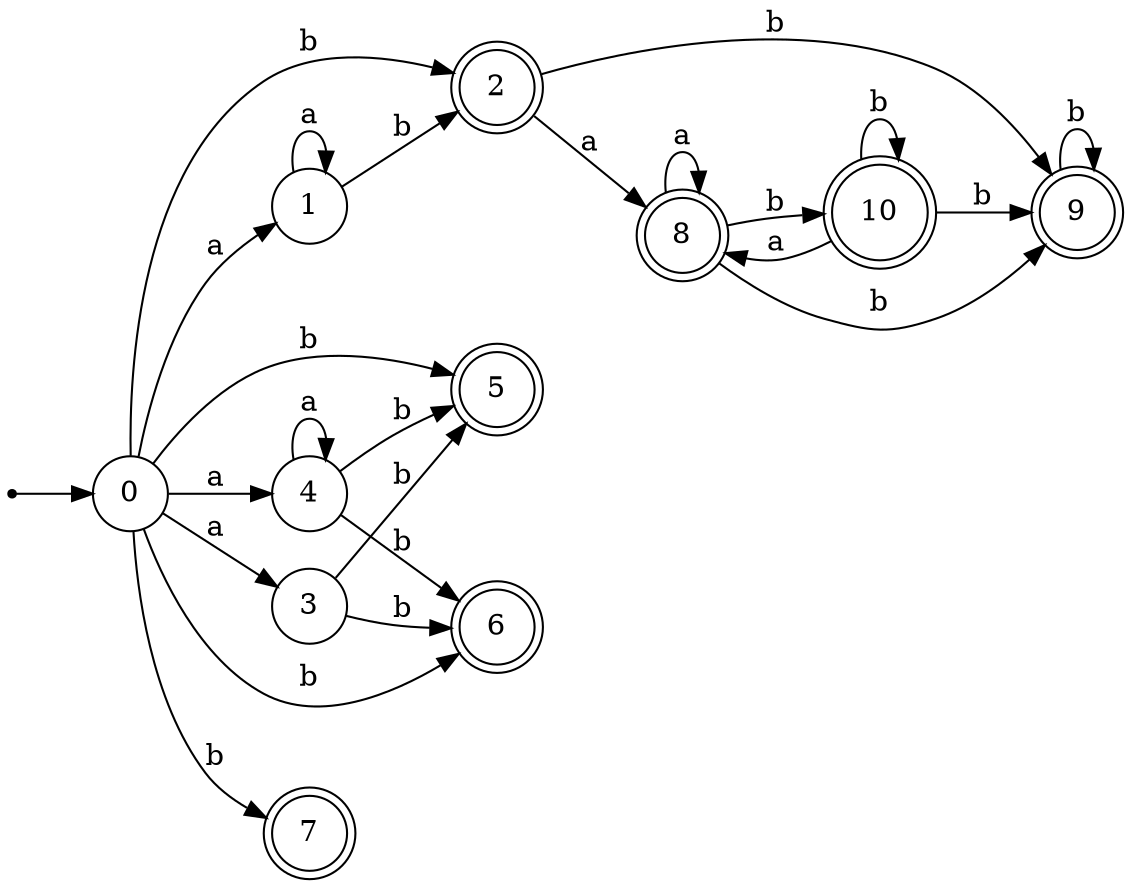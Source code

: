 digraph finite_state_machine {
rankdir=LR;
size="20,20";
node [shape = point]; "dummy0"
node [shape = circle]; "0";
"dummy0" -> "0";
node [shape = circle]; "1";
node [shape = doublecircle]; "2";node [shape = circle]; "3";
node [shape = circle]; "4";
node [shape = doublecircle]; "5";node [shape = doublecircle]; "6";node [shape = doublecircle]; "7";node [shape = doublecircle]; "8";node [shape = doublecircle]; "9";node [shape = doublecircle]; "10";"0" -> "1" [label = "a"];
 "0" -> "3" [label = "a"];
 "0" -> "4" [label = "a"];
 "0" -> "2" [label = "b"];
 "0" -> "5" [label = "b"];
 "0" -> "6" [label = "b"];
 "0" -> "7" [label = "b"];
 "4" -> "4" [label = "a"];
 "4" -> "5" [label = "b"];
 "4" -> "6" [label = "b"];
 "3" -> "5" [label = "b"];
 "3" -> "6" [label = "b"];
 "2" -> "8" [label = "a"];
 "2" -> "9" [label = "b"];
 "9" -> "9" [label = "b"];
 "8" -> "8" [label = "a"];
 "8" -> "9" [label = "b"];
 "8" -> "10" [label = "b"];
 "10" -> "9" [label = "b"];
 "10" -> "10" [label = "b"];
 "10" -> "8" [label = "a"];
 "1" -> "1" [label = "a"];
 "1" -> "2" [label = "b"];
 }
